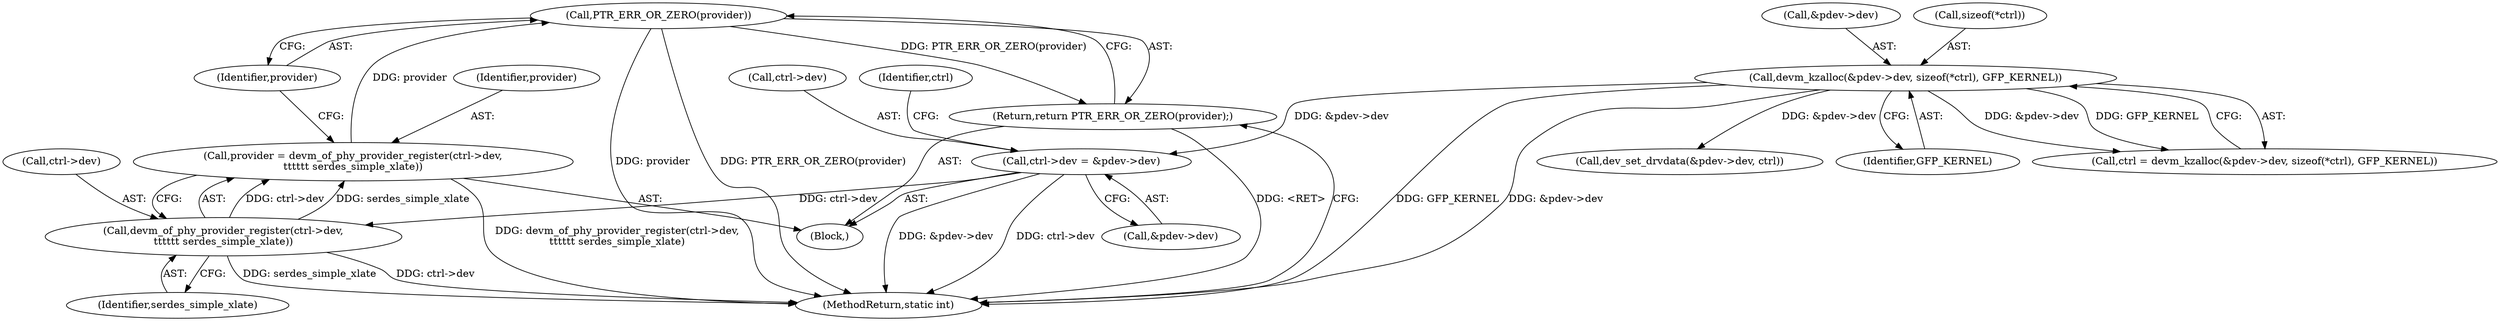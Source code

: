 digraph "0_linux_6acb47d1a318e5b3b7115354ebc4ea060c59d3a1@pointer" {
"1000193" [label="(Call,PTR_ERR_OR_ZERO(provider))"];
"1000185" [label="(Call,provider = devm_of_phy_provider_register(ctrl->dev,\n\t\t\t\t\t\t serdes_simple_xlate))"];
"1000187" [label="(Call,devm_of_phy_provider_register(ctrl->dev,\n\t\t\t\t\t\t serdes_simple_xlate))"];
"1000124" [label="(Call,ctrl->dev = &pdev->dev)"];
"1000109" [label="(Call,devm_kzalloc(&pdev->dev, sizeof(*ctrl), GFP_KERNEL))"];
"1000192" [label="(Return,return PTR_ERR_OR_ZERO(provider);)"];
"1000191" [label="(Identifier,serdes_simple_xlate)"];
"1000193" [label="(Call,PTR_ERR_OR_ZERO(provider))"];
"1000188" [label="(Call,ctrl->dev)"];
"1000110" [label="(Call,&pdev->dev)"];
"1000102" [label="(Block,)"];
"1000192" [label="(Return,return PTR_ERR_OR_ZERO(provider);)"];
"1000125" [label="(Call,ctrl->dev)"];
"1000187" [label="(Call,devm_of_phy_provider_register(ctrl->dev,\n\t\t\t\t\t\t serdes_simple_xlate))"];
"1000134" [label="(Identifier,ctrl)"];
"1000128" [label="(Call,&pdev->dev)"];
"1000107" [label="(Call,ctrl = devm_kzalloc(&pdev->dev, sizeof(*ctrl), GFP_KERNEL))"];
"1000179" [label="(Call,dev_set_drvdata(&pdev->dev, ctrl))"];
"1000194" [label="(Identifier,provider)"];
"1000195" [label="(MethodReturn,static int)"];
"1000124" [label="(Call,ctrl->dev = &pdev->dev)"];
"1000117" [label="(Identifier,GFP_KERNEL)"];
"1000114" [label="(Call,sizeof(*ctrl))"];
"1000186" [label="(Identifier,provider)"];
"1000185" [label="(Call,provider = devm_of_phy_provider_register(ctrl->dev,\n\t\t\t\t\t\t serdes_simple_xlate))"];
"1000109" [label="(Call,devm_kzalloc(&pdev->dev, sizeof(*ctrl), GFP_KERNEL))"];
"1000193" -> "1000192"  [label="AST: "];
"1000193" -> "1000194"  [label="CFG: "];
"1000194" -> "1000193"  [label="AST: "];
"1000192" -> "1000193"  [label="CFG: "];
"1000193" -> "1000195"  [label="DDG: provider"];
"1000193" -> "1000195"  [label="DDG: PTR_ERR_OR_ZERO(provider)"];
"1000193" -> "1000192"  [label="DDG: PTR_ERR_OR_ZERO(provider)"];
"1000185" -> "1000193"  [label="DDG: provider"];
"1000185" -> "1000102"  [label="AST: "];
"1000185" -> "1000187"  [label="CFG: "];
"1000186" -> "1000185"  [label="AST: "];
"1000187" -> "1000185"  [label="AST: "];
"1000194" -> "1000185"  [label="CFG: "];
"1000185" -> "1000195"  [label="DDG: devm_of_phy_provider_register(ctrl->dev,\n\t\t\t\t\t\t serdes_simple_xlate)"];
"1000187" -> "1000185"  [label="DDG: ctrl->dev"];
"1000187" -> "1000185"  [label="DDG: serdes_simple_xlate"];
"1000187" -> "1000191"  [label="CFG: "];
"1000188" -> "1000187"  [label="AST: "];
"1000191" -> "1000187"  [label="AST: "];
"1000187" -> "1000195"  [label="DDG: ctrl->dev"];
"1000187" -> "1000195"  [label="DDG: serdes_simple_xlate"];
"1000124" -> "1000187"  [label="DDG: ctrl->dev"];
"1000124" -> "1000102"  [label="AST: "];
"1000124" -> "1000128"  [label="CFG: "];
"1000125" -> "1000124"  [label="AST: "];
"1000128" -> "1000124"  [label="AST: "];
"1000134" -> "1000124"  [label="CFG: "];
"1000124" -> "1000195"  [label="DDG: &pdev->dev"];
"1000124" -> "1000195"  [label="DDG: ctrl->dev"];
"1000109" -> "1000124"  [label="DDG: &pdev->dev"];
"1000109" -> "1000107"  [label="AST: "];
"1000109" -> "1000117"  [label="CFG: "];
"1000110" -> "1000109"  [label="AST: "];
"1000114" -> "1000109"  [label="AST: "];
"1000117" -> "1000109"  [label="AST: "];
"1000107" -> "1000109"  [label="CFG: "];
"1000109" -> "1000195"  [label="DDG: GFP_KERNEL"];
"1000109" -> "1000195"  [label="DDG: &pdev->dev"];
"1000109" -> "1000107"  [label="DDG: &pdev->dev"];
"1000109" -> "1000107"  [label="DDG: GFP_KERNEL"];
"1000109" -> "1000179"  [label="DDG: &pdev->dev"];
"1000192" -> "1000102"  [label="AST: "];
"1000195" -> "1000192"  [label="CFG: "];
"1000192" -> "1000195"  [label="DDG: <RET>"];
}
